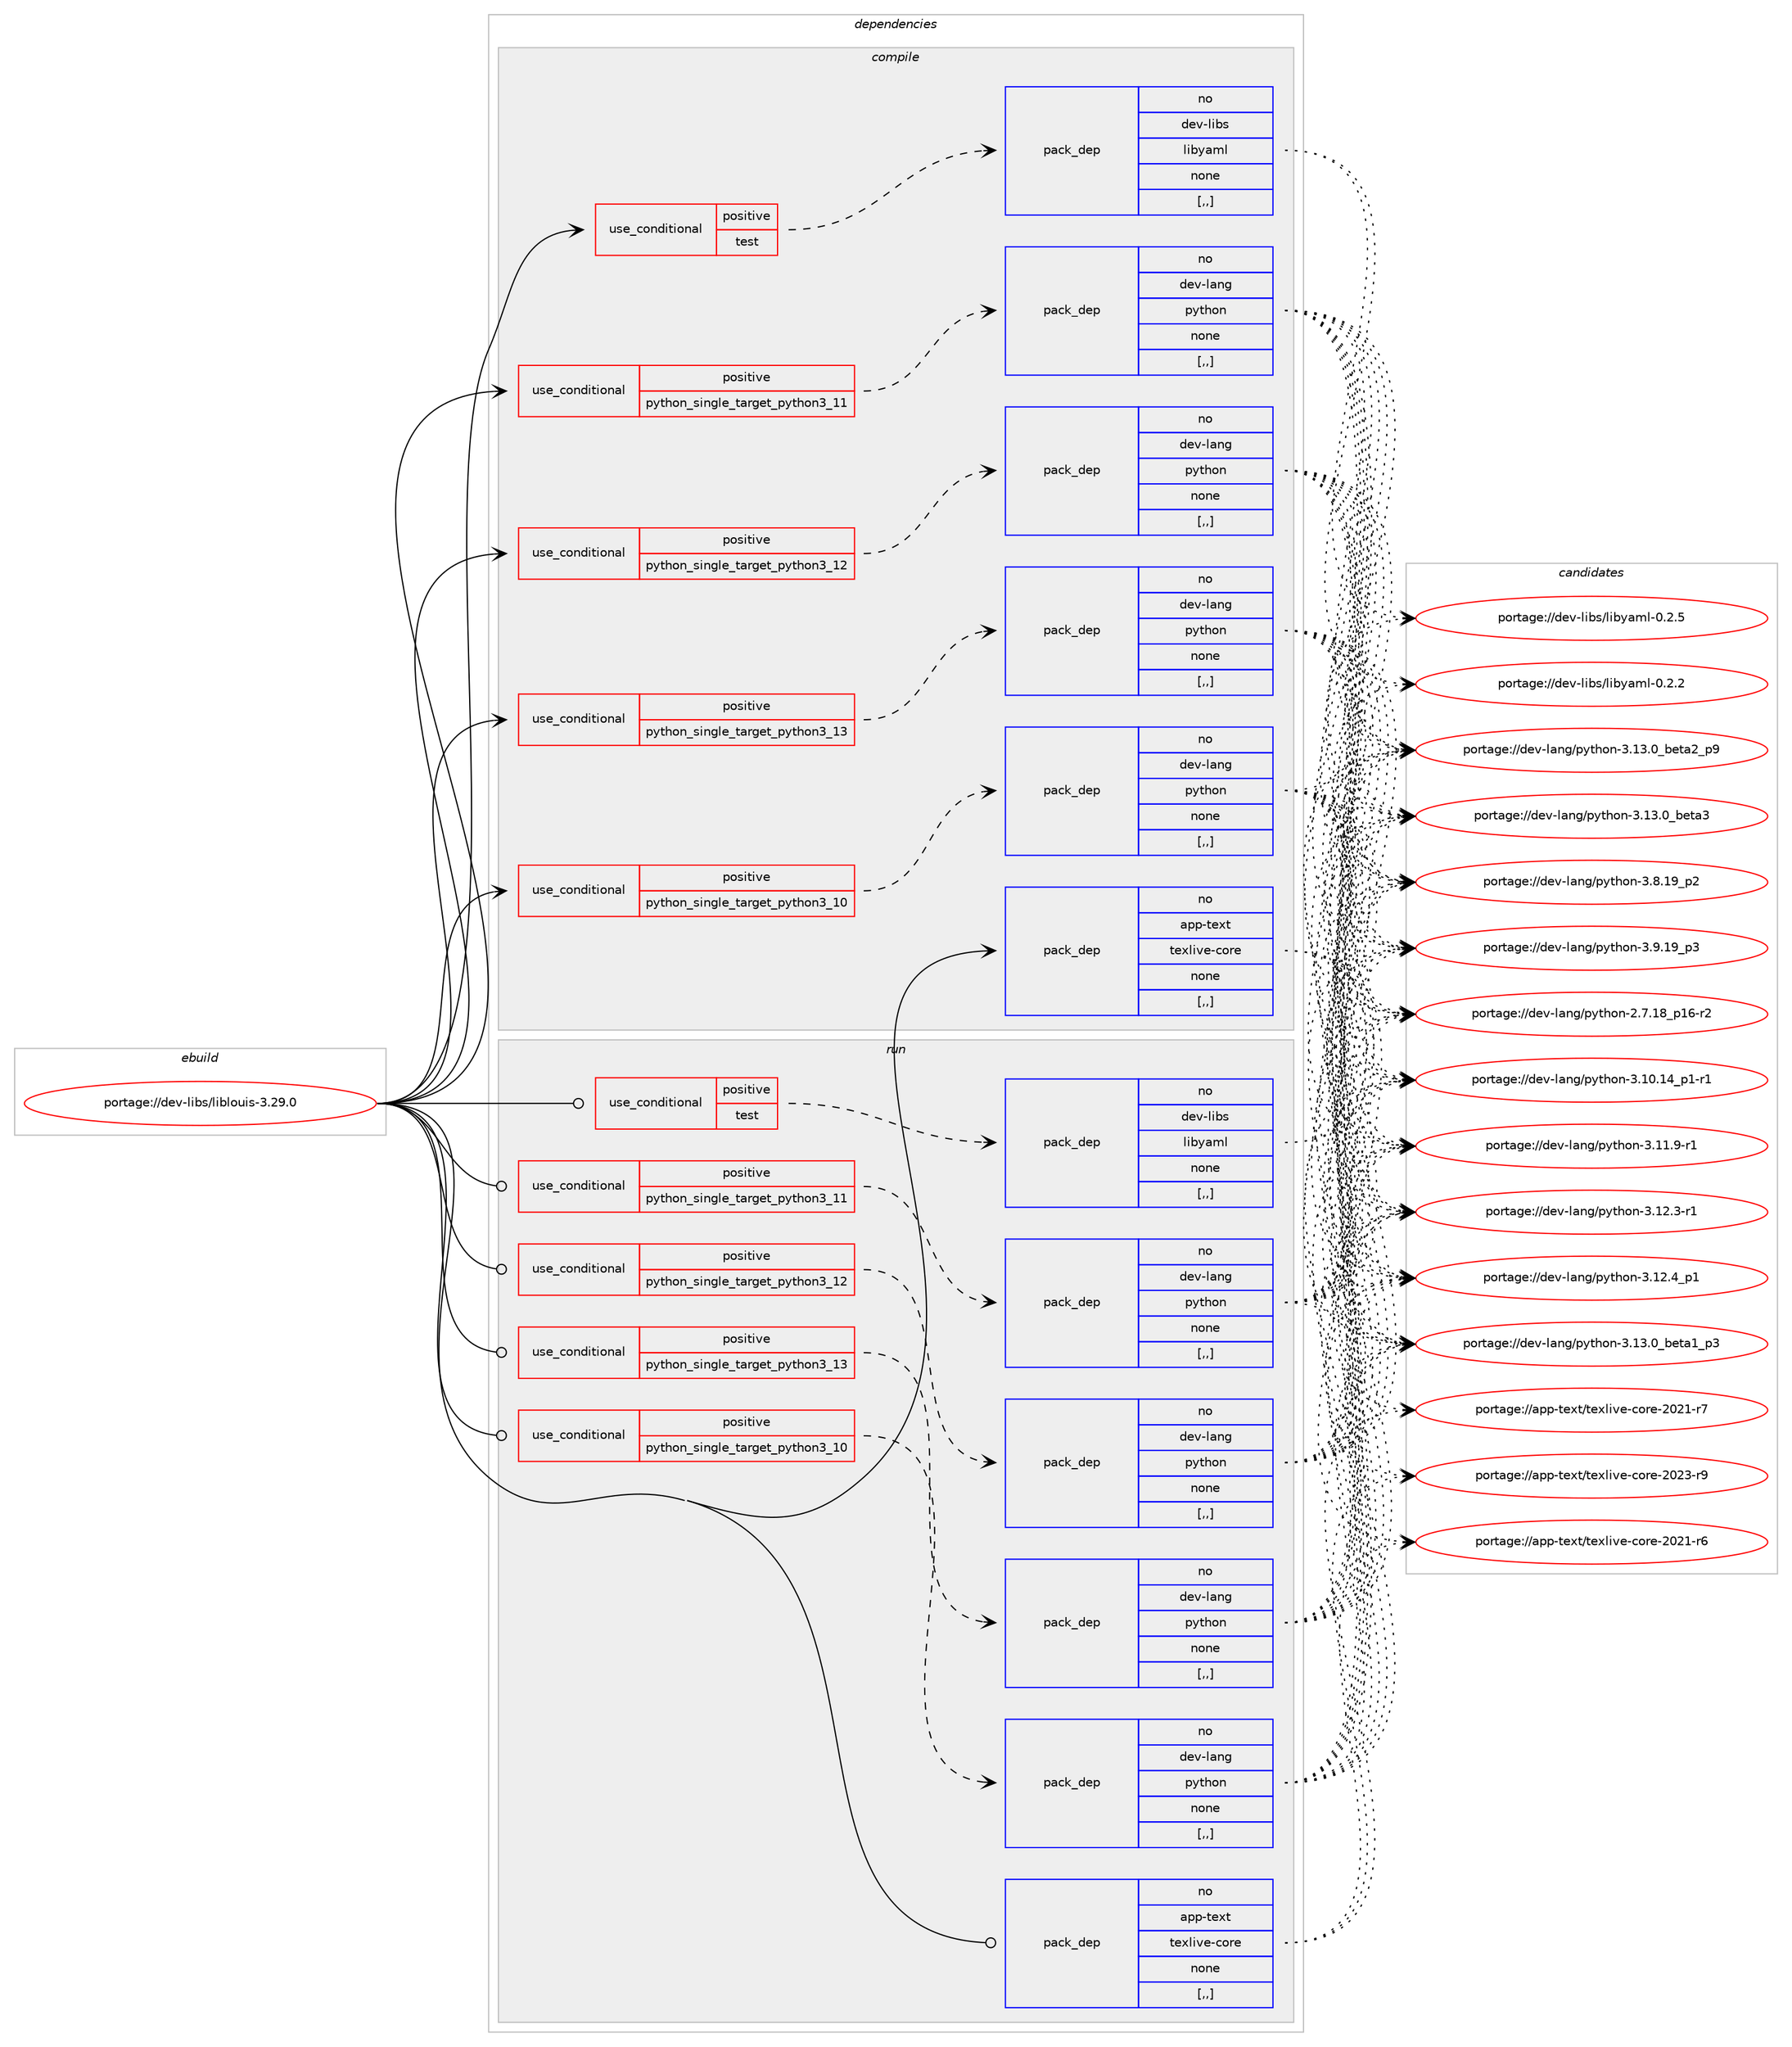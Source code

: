 digraph prolog {

# *************
# Graph options
# *************

newrank=true;
concentrate=true;
compound=true;
graph [rankdir=LR,fontname=Helvetica,fontsize=10,ranksep=1.5];#, ranksep=2.5, nodesep=0.2];
edge  [arrowhead=vee];
node  [fontname=Helvetica,fontsize=10];

# **********
# The ebuild
# **********

subgraph cluster_leftcol {
color=gray;
rank=same;
label=<<i>ebuild</i>>;
id [label="portage://dev-libs/liblouis-3.29.0", color=red, width=4, href="../dev-libs/liblouis-3.29.0.svg"];
}

# ****************
# The dependencies
# ****************

subgraph cluster_midcol {
color=gray;
label=<<i>dependencies</i>>;
subgraph cluster_compile {
fillcolor="#eeeeee";
style=filled;
label=<<i>compile</i>>;
subgraph cond26200 {
dependency107702 [label=<<TABLE BORDER="0" CELLBORDER="1" CELLSPACING="0" CELLPADDING="4"><TR><TD ROWSPAN="3" CELLPADDING="10">use_conditional</TD></TR><TR><TD>positive</TD></TR><TR><TD>python_single_target_python3_10</TD></TR></TABLE>>, shape=none, color=red];
subgraph pack80343 {
dependency107703 [label=<<TABLE BORDER="0" CELLBORDER="1" CELLSPACING="0" CELLPADDING="4" WIDTH="220"><TR><TD ROWSPAN="6" CELLPADDING="30">pack_dep</TD></TR><TR><TD WIDTH="110">no</TD></TR><TR><TD>dev-lang</TD></TR><TR><TD>python</TD></TR><TR><TD>none</TD></TR><TR><TD>[,,]</TD></TR></TABLE>>, shape=none, color=blue];
}
dependency107702:e -> dependency107703:w [weight=20,style="dashed",arrowhead="vee"];
}
id:e -> dependency107702:w [weight=20,style="solid",arrowhead="vee"];
subgraph cond26201 {
dependency107704 [label=<<TABLE BORDER="0" CELLBORDER="1" CELLSPACING="0" CELLPADDING="4"><TR><TD ROWSPAN="3" CELLPADDING="10">use_conditional</TD></TR><TR><TD>positive</TD></TR><TR><TD>python_single_target_python3_11</TD></TR></TABLE>>, shape=none, color=red];
subgraph pack80344 {
dependency107705 [label=<<TABLE BORDER="0" CELLBORDER="1" CELLSPACING="0" CELLPADDING="4" WIDTH="220"><TR><TD ROWSPAN="6" CELLPADDING="30">pack_dep</TD></TR><TR><TD WIDTH="110">no</TD></TR><TR><TD>dev-lang</TD></TR><TR><TD>python</TD></TR><TR><TD>none</TD></TR><TR><TD>[,,]</TD></TR></TABLE>>, shape=none, color=blue];
}
dependency107704:e -> dependency107705:w [weight=20,style="dashed",arrowhead="vee"];
}
id:e -> dependency107704:w [weight=20,style="solid",arrowhead="vee"];
subgraph cond26202 {
dependency107706 [label=<<TABLE BORDER="0" CELLBORDER="1" CELLSPACING="0" CELLPADDING="4"><TR><TD ROWSPAN="3" CELLPADDING="10">use_conditional</TD></TR><TR><TD>positive</TD></TR><TR><TD>python_single_target_python3_12</TD></TR></TABLE>>, shape=none, color=red];
subgraph pack80345 {
dependency107707 [label=<<TABLE BORDER="0" CELLBORDER="1" CELLSPACING="0" CELLPADDING="4" WIDTH="220"><TR><TD ROWSPAN="6" CELLPADDING="30">pack_dep</TD></TR><TR><TD WIDTH="110">no</TD></TR><TR><TD>dev-lang</TD></TR><TR><TD>python</TD></TR><TR><TD>none</TD></TR><TR><TD>[,,]</TD></TR></TABLE>>, shape=none, color=blue];
}
dependency107706:e -> dependency107707:w [weight=20,style="dashed",arrowhead="vee"];
}
id:e -> dependency107706:w [weight=20,style="solid",arrowhead="vee"];
subgraph cond26203 {
dependency107708 [label=<<TABLE BORDER="0" CELLBORDER="1" CELLSPACING="0" CELLPADDING="4"><TR><TD ROWSPAN="3" CELLPADDING="10">use_conditional</TD></TR><TR><TD>positive</TD></TR><TR><TD>python_single_target_python3_13</TD></TR></TABLE>>, shape=none, color=red];
subgraph pack80346 {
dependency107709 [label=<<TABLE BORDER="0" CELLBORDER="1" CELLSPACING="0" CELLPADDING="4" WIDTH="220"><TR><TD ROWSPAN="6" CELLPADDING="30">pack_dep</TD></TR><TR><TD WIDTH="110">no</TD></TR><TR><TD>dev-lang</TD></TR><TR><TD>python</TD></TR><TR><TD>none</TD></TR><TR><TD>[,,]</TD></TR></TABLE>>, shape=none, color=blue];
}
dependency107708:e -> dependency107709:w [weight=20,style="dashed",arrowhead="vee"];
}
id:e -> dependency107708:w [weight=20,style="solid",arrowhead="vee"];
subgraph cond26204 {
dependency107710 [label=<<TABLE BORDER="0" CELLBORDER="1" CELLSPACING="0" CELLPADDING="4"><TR><TD ROWSPAN="3" CELLPADDING="10">use_conditional</TD></TR><TR><TD>positive</TD></TR><TR><TD>test</TD></TR></TABLE>>, shape=none, color=red];
subgraph pack80347 {
dependency107711 [label=<<TABLE BORDER="0" CELLBORDER="1" CELLSPACING="0" CELLPADDING="4" WIDTH="220"><TR><TD ROWSPAN="6" CELLPADDING="30">pack_dep</TD></TR><TR><TD WIDTH="110">no</TD></TR><TR><TD>dev-libs</TD></TR><TR><TD>libyaml</TD></TR><TR><TD>none</TD></TR><TR><TD>[,,]</TD></TR></TABLE>>, shape=none, color=blue];
}
dependency107710:e -> dependency107711:w [weight=20,style="dashed",arrowhead="vee"];
}
id:e -> dependency107710:w [weight=20,style="solid",arrowhead="vee"];
subgraph pack80348 {
dependency107712 [label=<<TABLE BORDER="0" CELLBORDER="1" CELLSPACING="0" CELLPADDING="4" WIDTH="220"><TR><TD ROWSPAN="6" CELLPADDING="30">pack_dep</TD></TR><TR><TD WIDTH="110">no</TD></TR><TR><TD>app-text</TD></TR><TR><TD>texlive-core</TD></TR><TR><TD>none</TD></TR><TR><TD>[,,]</TD></TR></TABLE>>, shape=none, color=blue];
}
id:e -> dependency107712:w [weight=20,style="solid",arrowhead="vee"];
}
subgraph cluster_compileandrun {
fillcolor="#eeeeee";
style=filled;
label=<<i>compile and run</i>>;
}
subgraph cluster_run {
fillcolor="#eeeeee";
style=filled;
label=<<i>run</i>>;
subgraph cond26205 {
dependency107713 [label=<<TABLE BORDER="0" CELLBORDER="1" CELLSPACING="0" CELLPADDING="4"><TR><TD ROWSPAN="3" CELLPADDING="10">use_conditional</TD></TR><TR><TD>positive</TD></TR><TR><TD>python_single_target_python3_10</TD></TR></TABLE>>, shape=none, color=red];
subgraph pack80349 {
dependency107714 [label=<<TABLE BORDER="0" CELLBORDER="1" CELLSPACING="0" CELLPADDING="4" WIDTH="220"><TR><TD ROWSPAN="6" CELLPADDING="30">pack_dep</TD></TR><TR><TD WIDTH="110">no</TD></TR><TR><TD>dev-lang</TD></TR><TR><TD>python</TD></TR><TR><TD>none</TD></TR><TR><TD>[,,]</TD></TR></TABLE>>, shape=none, color=blue];
}
dependency107713:e -> dependency107714:w [weight=20,style="dashed",arrowhead="vee"];
}
id:e -> dependency107713:w [weight=20,style="solid",arrowhead="odot"];
subgraph cond26206 {
dependency107715 [label=<<TABLE BORDER="0" CELLBORDER="1" CELLSPACING="0" CELLPADDING="4"><TR><TD ROWSPAN="3" CELLPADDING="10">use_conditional</TD></TR><TR><TD>positive</TD></TR><TR><TD>python_single_target_python3_11</TD></TR></TABLE>>, shape=none, color=red];
subgraph pack80350 {
dependency107716 [label=<<TABLE BORDER="0" CELLBORDER="1" CELLSPACING="0" CELLPADDING="4" WIDTH="220"><TR><TD ROWSPAN="6" CELLPADDING="30">pack_dep</TD></TR><TR><TD WIDTH="110">no</TD></TR><TR><TD>dev-lang</TD></TR><TR><TD>python</TD></TR><TR><TD>none</TD></TR><TR><TD>[,,]</TD></TR></TABLE>>, shape=none, color=blue];
}
dependency107715:e -> dependency107716:w [weight=20,style="dashed",arrowhead="vee"];
}
id:e -> dependency107715:w [weight=20,style="solid",arrowhead="odot"];
subgraph cond26207 {
dependency107717 [label=<<TABLE BORDER="0" CELLBORDER="1" CELLSPACING="0" CELLPADDING="4"><TR><TD ROWSPAN="3" CELLPADDING="10">use_conditional</TD></TR><TR><TD>positive</TD></TR><TR><TD>python_single_target_python3_12</TD></TR></TABLE>>, shape=none, color=red];
subgraph pack80351 {
dependency107718 [label=<<TABLE BORDER="0" CELLBORDER="1" CELLSPACING="0" CELLPADDING="4" WIDTH="220"><TR><TD ROWSPAN="6" CELLPADDING="30">pack_dep</TD></TR><TR><TD WIDTH="110">no</TD></TR><TR><TD>dev-lang</TD></TR><TR><TD>python</TD></TR><TR><TD>none</TD></TR><TR><TD>[,,]</TD></TR></TABLE>>, shape=none, color=blue];
}
dependency107717:e -> dependency107718:w [weight=20,style="dashed",arrowhead="vee"];
}
id:e -> dependency107717:w [weight=20,style="solid",arrowhead="odot"];
subgraph cond26208 {
dependency107719 [label=<<TABLE BORDER="0" CELLBORDER="1" CELLSPACING="0" CELLPADDING="4"><TR><TD ROWSPAN="3" CELLPADDING="10">use_conditional</TD></TR><TR><TD>positive</TD></TR><TR><TD>python_single_target_python3_13</TD></TR></TABLE>>, shape=none, color=red];
subgraph pack80352 {
dependency107720 [label=<<TABLE BORDER="0" CELLBORDER="1" CELLSPACING="0" CELLPADDING="4" WIDTH="220"><TR><TD ROWSPAN="6" CELLPADDING="30">pack_dep</TD></TR><TR><TD WIDTH="110">no</TD></TR><TR><TD>dev-lang</TD></TR><TR><TD>python</TD></TR><TR><TD>none</TD></TR><TR><TD>[,,]</TD></TR></TABLE>>, shape=none, color=blue];
}
dependency107719:e -> dependency107720:w [weight=20,style="dashed",arrowhead="vee"];
}
id:e -> dependency107719:w [weight=20,style="solid",arrowhead="odot"];
subgraph cond26209 {
dependency107721 [label=<<TABLE BORDER="0" CELLBORDER="1" CELLSPACING="0" CELLPADDING="4"><TR><TD ROWSPAN="3" CELLPADDING="10">use_conditional</TD></TR><TR><TD>positive</TD></TR><TR><TD>test</TD></TR></TABLE>>, shape=none, color=red];
subgraph pack80353 {
dependency107722 [label=<<TABLE BORDER="0" CELLBORDER="1" CELLSPACING="0" CELLPADDING="4" WIDTH="220"><TR><TD ROWSPAN="6" CELLPADDING="30">pack_dep</TD></TR><TR><TD WIDTH="110">no</TD></TR><TR><TD>dev-libs</TD></TR><TR><TD>libyaml</TD></TR><TR><TD>none</TD></TR><TR><TD>[,,]</TD></TR></TABLE>>, shape=none, color=blue];
}
dependency107721:e -> dependency107722:w [weight=20,style="dashed",arrowhead="vee"];
}
id:e -> dependency107721:w [weight=20,style="solid",arrowhead="odot"];
subgraph pack80354 {
dependency107723 [label=<<TABLE BORDER="0" CELLBORDER="1" CELLSPACING="0" CELLPADDING="4" WIDTH="220"><TR><TD ROWSPAN="6" CELLPADDING="30">pack_dep</TD></TR><TR><TD WIDTH="110">no</TD></TR><TR><TD>app-text</TD></TR><TR><TD>texlive-core</TD></TR><TR><TD>none</TD></TR><TR><TD>[,,]</TD></TR></TABLE>>, shape=none, color=blue];
}
id:e -> dependency107723:w [weight=20,style="solid",arrowhead="odot"];
}
}

# **************
# The candidates
# **************

subgraph cluster_choices {
rank=same;
color=gray;
label=<<i>candidates</i>>;

subgraph choice80343 {
color=black;
nodesep=1;
choice100101118451089711010347112121116104111110455046554649569511249544511450 [label="portage://dev-lang/python-2.7.18_p16-r2", color=red, width=4,href="../dev-lang/python-2.7.18_p16-r2.svg"];
choice100101118451089711010347112121116104111110455146494846495295112494511449 [label="portage://dev-lang/python-3.10.14_p1-r1", color=red, width=4,href="../dev-lang/python-3.10.14_p1-r1.svg"];
choice100101118451089711010347112121116104111110455146494946574511449 [label="portage://dev-lang/python-3.11.9-r1", color=red, width=4,href="../dev-lang/python-3.11.9-r1.svg"];
choice100101118451089711010347112121116104111110455146495046514511449 [label="portage://dev-lang/python-3.12.3-r1", color=red, width=4,href="../dev-lang/python-3.12.3-r1.svg"];
choice100101118451089711010347112121116104111110455146495046529511249 [label="portage://dev-lang/python-3.12.4_p1", color=red, width=4,href="../dev-lang/python-3.12.4_p1.svg"];
choice10010111845108971101034711212111610411111045514649514648959810111697499511251 [label="portage://dev-lang/python-3.13.0_beta1_p3", color=red, width=4,href="../dev-lang/python-3.13.0_beta1_p3.svg"];
choice10010111845108971101034711212111610411111045514649514648959810111697509511257 [label="portage://dev-lang/python-3.13.0_beta2_p9", color=red, width=4,href="../dev-lang/python-3.13.0_beta2_p9.svg"];
choice1001011184510897110103471121211161041111104551464951464895981011169751 [label="portage://dev-lang/python-3.13.0_beta3", color=red, width=4,href="../dev-lang/python-3.13.0_beta3.svg"];
choice100101118451089711010347112121116104111110455146564649579511250 [label="portage://dev-lang/python-3.8.19_p2", color=red, width=4,href="../dev-lang/python-3.8.19_p2.svg"];
choice100101118451089711010347112121116104111110455146574649579511251 [label="portage://dev-lang/python-3.9.19_p3", color=red, width=4,href="../dev-lang/python-3.9.19_p3.svg"];
dependency107703:e -> choice100101118451089711010347112121116104111110455046554649569511249544511450:w [style=dotted,weight="100"];
dependency107703:e -> choice100101118451089711010347112121116104111110455146494846495295112494511449:w [style=dotted,weight="100"];
dependency107703:e -> choice100101118451089711010347112121116104111110455146494946574511449:w [style=dotted,weight="100"];
dependency107703:e -> choice100101118451089711010347112121116104111110455146495046514511449:w [style=dotted,weight="100"];
dependency107703:e -> choice100101118451089711010347112121116104111110455146495046529511249:w [style=dotted,weight="100"];
dependency107703:e -> choice10010111845108971101034711212111610411111045514649514648959810111697499511251:w [style=dotted,weight="100"];
dependency107703:e -> choice10010111845108971101034711212111610411111045514649514648959810111697509511257:w [style=dotted,weight="100"];
dependency107703:e -> choice1001011184510897110103471121211161041111104551464951464895981011169751:w [style=dotted,weight="100"];
dependency107703:e -> choice100101118451089711010347112121116104111110455146564649579511250:w [style=dotted,weight="100"];
dependency107703:e -> choice100101118451089711010347112121116104111110455146574649579511251:w [style=dotted,weight="100"];
}
subgraph choice80344 {
color=black;
nodesep=1;
choice100101118451089711010347112121116104111110455046554649569511249544511450 [label="portage://dev-lang/python-2.7.18_p16-r2", color=red, width=4,href="../dev-lang/python-2.7.18_p16-r2.svg"];
choice100101118451089711010347112121116104111110455146494846495295112494511449 [label="portage://dev-lang/python-3.10.14_p1-r1", color=red, width=4,href="../dev-lang/python-3.10.14_p1-r1.svg"];
choice100101118451089711010347112121116104111110455146494946574511449 [label="portage://dev-lang/python-3.11.9-r1", color=red, width=4,href="../dev-lang/python-3.11.9-r1.svg"];
choice100101118451089711010347112121116104111110455146495046514511449 [label="portage://dev-lang/python-3.12.3-r1", color=red, width=4,href="../dev-lang/python-3.12.3-r1.svg"];
choice100101118451089711010347112121116104111110455146495046529511249 [label="portage://dev-lang/python-3.12.4_p1", color=red, width=4,href="../dev-lang/python-3.12.4_p1.svg"];
choice10010111845108971101034711212111610411111045514649514648959810111697499511251 [label="portage://dev-lang/python-3.13.0_beta1_p3", color=red, width=4,href="../dev-lang/python-3.13.0_beta1_p3.svg"];
choice10010111845108971101034711212111610411111045514649514648959810111697509511257 [label="portage://dev-lang/python-3.13.0_beta2_p9", color=red, width=4,href="../dev-lang/python-3.13.0_beta2_p9.svg"];
choice1001011184510897110103471121211161041111104551464951464895981011169751 [label="portage://dev-lang/python-3.13.0_beta3", color=red, width=4,href="../dev-lang/python-3.13.0_beta3.svg"];
choice100101118451089711010347112121116104111110455146564649579511250 [label="portage://dev-lang/python-3.8.19_p2", color=red, width=4,href="../dev-lang/python-3.8.19_p2.svg"];
choice100101118451089711010347112121116104111110455146574649579511251 [label="portage://dev-lang/python-3.9.19_p3", color=red, width=4,href="../dev-lang/python-3.9.19_p3.svg"];
dependency107705:e -> choice100101118451089711010347112121116104111110455046554649569511249544511450:w [style=dotted,weight="100"];
dependency107705:e -> choice100101118451089711010347112121116104111110455146494846495295112494511449:w [style=dotted,weight="100"];
dependency107705:e -> choice100101118451089711010347112121116104111110455146494946574511449:w [style=dotted,weight="100"];
dependency107705:e -> choice100101118451089711010347112121116104111110455146495046514511449:w [style=dotted,weight="100"];
dependency107705:e -> choice100101118451089711010347112121116104111110455146495046529511249:w [style=dotted,weight="100"];
dependency107705:e -> choice10010111845108971101034711212111610411111045514649514648959810111697499511251:w [style=dotted,weight="100"];
dependency107705:e -> choice10010111845108971101034711212111610411111045514649514648959810111697509511257:w [style=dotted,weight="100"];
dependency107705:e -> choice1001011184510897110103471121211161041111104551464951464895981011169751:w [style=dotted,weight="100"];
dependency107705:e -> choice100101118451089711010347112121116104111110455146564649579511250:w [style=dotted,weight="100"];
dependency107705:e -> choice100101118451089711010347112121116104111110455146574649579511251:w [style=dotted,weight="100"];
}
subgraph choice80345 {
color=black;
nodesep=1;
choice100101118451089711010347112121116104111110455046554649569511249544511450 [label="portage://dev-lang/python-2.7.18_p16-r2", color=red, width=4,href="../dev-lang/python-2.7.18_p16-r2.svg"];
choice100101118451089711010347112121116104111110455146494846495295112494511449 [label="portage://dev-lang/python-3.10.14_p1-r1", color=red, width=4,href="../dev-lang/python-3.10.14_p1-r1.svg"];
choice100101118451089711010347112121116104111110455146494946574511449 [label="portage://dev-lang/python-3.11.9-r1", color=red, width=4,href="../dev-lang/python-3.11.9-r1.svg"];
choice100101118451089711010347112121116104111110455146495046514511449 [label="portage://dev-lang/python-3.12.3-r1", color=red, width=4,href="../dev-lang/python-3.12.3-r1.svg"];
choice100101118451089711010347112121116104111110455146495046529511249 [label="portage://dev-lang/python-3.12.4_p1", color=red, width=4,href="../dev-lang/python-3.12.4_p1.svg"];
choice10010111845108971101034711212111610411111045514649514648959810111697499511251 [label="portage://dev-lang/python-3.13.0_beta1_p3", color=red, width=4,href="../dev-lang/python-3.13.0_beta1_p3.svg"];
choice10010111845108971101034711212111610411111045514649514648959810111697509511257 [label="portage://dev-lang/python-3.13.0_beta2_p9", color=red, width=4,href="../dev-lang/python-3.13.0_beta2_p9.svg"];
choice1001011184510897110103471121211161041111104551464951464895981011169751 [label="portage://dev-lang/python-3.13.0_beta3", color=red, width=4,href="../dev-lang/python-3.13.0_beta3.svg"];
choice100101118451089711010347112121116104111110455146564649579511250 [label="portage://dev-lang/python-3.8.19_p2", color=red, width=4,href="../dev-lang/python-3.8.19_p2.svg"];
choice100101118451089711010347112121116104111110455146574649579511251 [label="portage://dev-lang/python-3.9.19_p3", color=red, width=4,href="../dev-lang/python-3.9.19_p3.svg"];
dependency107707:e -> choice100101118451089711010347112121116104111110455046554649569511249544511450:w [style=dotted,weight="100"];
dependency107707:e -> choice100101118451089711010347112121116104111110455146494846495295112494511449:w [style=dotted,weight="100"];
dependency107707:e -> choice100101118451089711010347112121116104111110455146494946574511449:w [style=dotted,weight="100"];
dependency107707:e -> choice100101118451089711010347112121116104111110455146495046514511449:w [style=dotted,weight="100"];
dependency107707:e -> choice100101118451089711010347112121116104111110455146495046529511249:w [style=dotted,weight="100"];
dependency107707:e -> choice10010111845108971101034711212111610411111045514649514648959810111697499511251:w [style=dotted,weight="100"];
dependency107707:e -> choice10010111845108971101034711212111610411111045514649514648959810111697509511257:w [style=dotted,weight="100"];
dependency107707:e -> choice1001011184510897110103471121211161041111104551464951464895981011169751:w [style=dotted,weight="100"];
dependency107707:e -> choice100101118451089711010347112121116104111110455146564649579511250:w [style=dotted,weight="100"];
dependency107707:e -> choice100101118451089711010347112121116104111110455146574649579511251:w [style=dotted,weight="100"];
}
subgraph choice80346 {
color=black;
nodesep=1;
choice100101118451089711010347112121116104111110455046554649569511249544511450 [label="portage://dev-lang/python-2.7.18_p16-r2", color=red, width=4,href="../dev-lang/python-2.7.18_p16-r2.svg"];
choice100101118451089711010347112121116104111110455146494846495295112494511449 [label="portage://dev-lang/python-3.10.14_p1-r1", color=red, width=4,href="../dev-lang/python-3.10.14_p1-r1.svg"];
choice100101118451089711010347112121116104111110455146494946574511449 [label="portage://dev-lang/python-3.11.9-r1", color=red, width=4,href="../dev-lang/python-3.11.9-r1.svg"];
choice100101118451089711010347112121116104111110455146495046514511449 [label="portage://dev-lang/python-3.12.3-r1", color=red, width=4,href="../dev-lang/python-3.12.3-r1.svg"];
choice100101118451089711010347112121116104111110455146495046529511249 [label="portage://dev-lang/python-3.12.4_p1", color=red, width=4,href="../dev-lang/python-3.12.4_p1.svg"];
choice10010111845108971101034711212111610411111045514649514648959810111697499511251 [label="portage://dev-lang/python-3.13.0_beta1_p3", color=red, width=4,href="../dev-lang/python-3.13.0_beta1_p3.svg"];
choice10010111845108971101034711212111610411111045514649514648959810111697509511257 [label="portage://dev-lang/python-3.13.0_beta2_p9", color=red, width=4,href="../dev-lang/python-3.13.0_beta2_p9.svg"];
choice1001011184510897110103471121211161041111104551464951464895981011169751 [label="portage://dev-lang/python-3.13.0_beta3", color=red, width=4,href="../dev-lang/python-3.13.0_beta3.svg"];
choice100101118451089711010347112121116104111110455146564649579511250 [label="portage://dev-lang/python-3.8.19_p2", color=red, width=4,href="../dev-lang/python-3.8.19_p2.svg"];
choice100101118451089711010347112121116104111110455146574649579511251 [label="portage://dev-lang/python-3.9.19_p3", color=red, width=4,href="../dev-lang/python-3.9.19_p3.svg"];
dependency107709:e -> choice100101118451089711010347112121116104111110455046554649569511249544511450:w [style=dotted,weight="100"];
dependency107709:e -> choice100101118451089711010347112121116104111110455146494846495295112494511449:w [style=dotted,weight="100"];
dependency107709:e -> choice100101118451089711010347112121116104111110455146494946574511449:w [style=dotted,weight="100"];
dependency107709:e -> choice100101118451089711010347112121116104111110455146495046514511449:w [style=dotted,weight="100"];
dependency107709:e -> choice100101118451089711010347112121116104111110455146495046529511249:w [style=dotted,weight="100"];
dependency107709:e -> choice10010111845108971101034711212111610411111045514649514648959810111697499511251:w [style=dotted,weight="100"];
dependency107709:e -> choice10010111845108971101034711212111610411111045514649514648959810111697509511257:w [style=dotted,weight="100"];
dependency107709:e -> choice1001011184510897110103471121211161041111104551464951464895981011169751:w [style=dotted,weight="100"];
dependency107709:e -> choice100101118451089711010347112121116104111110455146564649579511250:w [style=dotted,weight="100"];
dependency107709:e -> choice100101118451089711010347112121116104111110455146574649579511251:w [style=dotted,weight="100"];
}
subgraph choice80347 {
color=black;
nodesep=1;
choice1001011184510810598115471081059812197109108454846504650 [label="portage://dev-libs/libyaml-0.2.2", color=red, width=4,href="../dev-libs/libyaml-0.2.2.svg"];
choice1001011184510810598115471081059812197109108454846504653 [label="portage://dev-libs/libyaml-0.2.5", color=red, width=4,href="../dev-libs/libyaml-0.2.5.svg"];
dependency107711:e -> choice1001011184510810598115471081059812197109108454846504650:w [style=dotted,weight="100"];
dependency107711:e -> choice1001011184510810598115471081059812197109108454846504653:w [style=dotted,weight="100"];
}
subgraph choice80348 {
color=black;
nodesep=1;
choice971121124511610112011647116101120108105118101459911111410145504850494511454 [label="portage://app-text/texlive-core-2021-r6", color=red, width=4,href="../app-text/texlive-core-2021-r6.svg"];
choice971121124511610112011647116101120108105118101459911111410145504850494511455 [label="portage://app-text/texlive-core-2021-r7", color=red, width=4,href="../app-text/texlive-core-2021-r7.svg"];
choice971121124511610112011647116101120108105118101459911111410145504850514511457 [label="portage://app-text/texlive-core-2023-r9", color=red, width=4,href="../app-text/texlive-core-2023-r9.svg"];
dependency107712:e -> choice971121124511610112011647116101120108105118101459911111410145504850494511454:w [style=dotted,weight="100"];
dependency107712:e -> choice971121124511610112011647116101120108105118101459911111410145504850494511455:w [style=dotted,weight="100"];
dependency107712:e -> choice971121124511610112011647116101120108105118101459911111410145504850514511457:w [style=dotted,weight="100"];
}
subgraph choice80349 {
color=black;
nodesep=1;
choice100101118451089711010347112121116104111110455046554649569511249544511450 [label="portage://dev-lang/python-2.7.18_p16-r2", color=red, width=4,href="../dev-lang/python-2.7.18_p16-r2.svg"];
choice100101118451089711010347112121116104111110455146494846495295112494511449 [label="portage://dev-lang/python-3.10.14_p1-r1", color=red, width=4,href="../dev-lang/python-3.10.14_p1-r1.svg"];
choice100101118451089711010347112121116104111110455146494946574511449 [label="portage://dev-lang/python-3.11.9-r1", color=red, width=4,href="../dev-lang/python-3.11.9-r1.svg"];
choice100101118451089711010347112121116104111110455146495046514511449 [label="portage://dev-lang/python-3.12.3-r1", color=red, width=4,href="../dev-lang/python-3.12.3-r1.svg"];
choice100101118451089711010347112121116104111110455146495046529511249 [label="portage://dev-lang/python-3.12.4_p1", color=red, width=4,href="../dev-lang/python-3.12.4_p1.svg"];
choice10010111845108971101034711212111610411111045514649514648959810111697499511251 [label="portage://dev-lang/python-3.13.0_beta1_p3", color=red, width=4,href="../dev-lang/python-3.13.0_beta1_p3.svg"];
choice10010111845108971101034711212111610411111045514649514648959810111697509511257 [label="portage://dev-lang/python-3.13.0_beta2_p9", color=red, width=4,href="../dev-lang/python-3.13.0_beta2_p9.svg"];
choice1001011184510897110103471121211161041111104551464951464895981011169751 [label="portage://dev-lang/python-3.13.0_beta3", color=red, width=4,href="../dev-lang/python-3.13.0_beta3.svg"];
choice100101118451089711010347112121116104111110455146564649579511250 [label="portage://dev-lang/python-3.8.19_p2", color=red, width=4,href="../dev-lang/python-3.8.19_p2.svg"];
choice100101118451089711010347112121116104111110455146574649579511251 [label="portage://dev-lang/python-3.9.19_p3", color=red, width=4,href="../dev-lang/python-3.9.19_p3.svg"];
dependency107714:e -> choice100101118451089711010347112121116104111110455046554649569511249544511450:w [style=dotted,weight="100"];
dependency107714:e -> choice100101118451089711010347112121116104111110455146494846495295112494511449:w [style=dotted,weight="100"];
dependency107714:e -> choice100101118451089711010347112121116104111110455146494946574511449:w [style=dotted,weight="100"];
dependency107714:e -> choice100101118451089711010347112121116104111110455146495046514511449:w [style=dotted,weight="100"];
dependency107714:e -> choice100101118451089711010347112121116104111110455146495046529511249:w [style=dotted,weight="100"];
dependency107714:e -> choice10010111845108971101034711212111610411111045514649514648959810111697499511251:w [style=dotted,weight="100"];
dependency107714:e -> choice10010111845108971101034711212111610411111045514649514648959810111697509511257:w [style=dotted,weight="100"];
dependency107714:e -> choice1001011184510897110103471121211161041111104551464951464895981011169751:w [style=dotted,weight="100"];
dependency107714:e -> choice100101118451089711010347112121116104111110455146564649579511250:w [style=dotted,weight="100"];
dependency107714:e -> choice100101118451089711010347112121116104111110455146574649579511251:w [style=dotted,weight="100"];
}
subgraph choice80350 {
color=black;
nodesep=1;
choice100101118451089711010347112121116104111110455046554649569511249544511450 [label="portage://dev-lang/python-2.7.18_p16-r2", color=red, width=4,href="../dev-lang/python-2.7.18_p16-r2.svg"];
choice100101118451089711010347112121116104111110455146494846495295112494511449 [label="portage://dev-lang/python-3.10.14_p1-r1", color=red, width=4,href="../dev-lang/python-3.10.14_p1-r1.svg"];
choice100101118451089711010347112121116104111110455146494946574511449 [label="portage://dev-lang/python-3.11.9-r1", color=red, width=4,href="../dev-lang/python-3.11.9-r1.svg"];
choice100101118451089711010347112121116104111110455146495046514511449 [label="portage://dev-lang/python-3.12.3-r1", color=red, width=4,href="../dev-lang/python-3.12.3-r1.svg"];
choice100101118451089711010347112121116104111110455146495046529511249 [label="portage://dev-lang/python-3.12.4_p1", color=red, width=4,href="../dev-lang/python-3.12.4_p1.svg"];
choice10010111845108971101034711212111610411111045514649514648959810111697499511251 [label="portage://dev-lang/python-3.13.0_beta1_p3", color=red, width=4,href="../dev-lang/python-3.13.0_beta1_p3.svg"];
choice10010111845108971101034711212111610411111045514649514648959810111697509511257 [label="portage://dev-lang/python-3.13.0_beta2_p9", color=red, width=4,href="../dev-lang/python-3.13.0_beta2_p9.svg"];
choice1001011184510897110103471121211161041111104551464951464895981011169751 [label="portage://dev-lang/python-3.13.0_beta3", color=red, width=4,href="../dev-lang/python-3.13.0_beta3.svg"];
choice100101118451089711010347112121116104111110455146564649579511250 [label="portage://dev-lang/python-3.8.19_p2", color=red, width=4,href="../dev-lang/python-3.8.19_p2.svg"];
choice100101118451089711010347112121116104111110455146574649579511251 [label="portage://dev-lang/python-3.9.19_p3", color=red, width=4,href="../dev-lang/python-3.9.19_p3.svg"];
dependency107716:e -> choice100101118451089711010347112121116104111110455046554649569511249544511450:w [style=dotted,weight="100"];
dependency107716:e -> choice100101118451089711010347112121116104111110455146494846495295112494511449:w [style=dotted,weight="100"];
dependency107716:e -> choice100101118451089711010347112121116104111110455146494946574511449:w [style=dotted,weight="100"];
dependency107716:e -> choice100101118451089711010347112121116104111110455146495046514511449:w [style=dotted,weight="100"];
dependency107716:e -> choice100101118451089711010347112121116104111110455146495046529511249:w [style=dotted,weight="100"];
dependency107716:e -> choice10010111845108971101034711212111610411111045514649514648959810111697499511251:w [style=dotted,weight="100"];
dependency107716:e -> choice10010111845108971101034711212111610411111045514649514648959810111697509511257:w [style=dotted,weight="100"];
dependency107716:e -> choice1001011184510897110103471121211161041111104551464951464895981011169751:w [style=dotted,weight="100"];
dependency107716:e -> choice100101118451089711010347112121116104111110455146564649579511250:w [style=dotted,weight="100"];
dependency107716:e -> choice100101118451089711010347112121116104111110455146574649579511251:w [style=dotted,weight="100"];
}
subgraph choice80351 {
color=black;
nodesep=1;
choice100101118451089711010347112121116104111110455046554649569511249544511450 [label="portage://dev-lang/python-2.7.18_p16-r2", color=red, width=4,href="../dev-lang/python-2.7.18_p16-r2.svg"];
choice100101118451089711010347112121116104111110455146494846495295112494511449 [label="portage://dev-lang/python-3.10.14_p1-r1", color=red, width=4,href="../dev-lang/python-3.10.14_p1-r1.svg"];
choice100101118451089711010347112121116104111110455146494946574511449 [label="portage://dev-lang/python-3.11.9-r1", color=red, width=4,href="../dev-lang/python-3.11.9-r1.svg"];
choice100101118451089711010347112121116104111110455146495046514511449 [label="portage://dev-lang/python-3.12.3-r1", color=red, width=4,href="../dev-lang/python-3.12.3-r1.svg"];
choice100101118451089711010347112121116104111110455146495046529511249 [label="portage://dev-lang/python-3.12.4_p1", color=red, width=4,href="../dev-lang/python-3.12.4_p1.svg"];
choice10010111845108971101034711212111610411111045514649514648959810111697499511251 [label="portage://dev-lang/python-3.13.0_beta1_p3", color=red, width=4,href="../dev-lang/python-3.13.0_beta1_p3.svg"];
choice10010111845108971101034711212111610411111045514649514648959810111697509511257 [label="portage://dev-lang/python-3.13.0_beta2_p9", color=red, width=4,href="../dev-lang/python-3.13.0_beta2_p9.svg"];
choice1001011184510897110103471121211161041111104551464951464895981011169751 [label="portage://dev-lang/python-3.13.0_beta3", color=red, width=4,href="../dev-lang/python-3.13.0_beta3.svg"];
choice100101118451089711010347112121116104111110455146564649579511250 [label="portage://dev-lang/python-3.8.19_p2", color=red, width=4,href="../dev-lang/python-3.8.19_p2.svg"];
choice100101118451089711010347112121116104111110455146574649579511251 [label="portage://dev-lang/python-3.9.19_p3", color=red, width=4,href="../dev-lang/python-3.9.19_p3.svg"];
dependency107718:e -> choice100101118451089711010347112121116104111110455046554649569511249544511450:w [style=dotted,weight="100"];
dependency107718:e -> choice100101118451089711010347112121116104111110455146494846495295112494511449:w [style=dotted,weight="100"];
dependency107718:e -> choice100101118451089711010347112121116104111110455146494946574511449:w [style=dotted,weight="100"];
dependency107718:e -> choice100101118451089711010347112121116104111110455146495046514511449:w [style=dotted,weight="100"];
dependency107718:e -> choice100101118451089711010347112121116104111110455146495046529511249:w [style=dotted,weight="100"];
dependency107718:e -> choice10010111845108971101034711212111610411111045514649514648959810111697499511251:w [style=dotted,weight="100"];
dependency107718:e -> choice10010111845108971101034711212111610411111045514649514648959810111697509511257:w [style=dotted,weight="100"];
dependency107718:e -> choice1001011184510897110103471121211161041111104551464951464895981011169751:w [style=dotted,weight="100"];
dependency107718:e -> choice100101118451089711010347112121116104111110455146564649579511250:w [style=dotted,weight="100"];
dependency107718:e -> choice100101118451089711010347112121116104111110455146574649579511251:w [style=dotted,weight="100"];
}
subgraph choice80352 {
color=black;
nodesep=1;
choice100101118451089711010347112121116104111110455046554649569511249544511450 [label="portage://dev-lang/python-2.7.18_p16-r2", color=red, width=4,href="../dev-lang/python-2.7.18_p16-r2.svg"];
choice100101118451089711010347112121116104111110455146494846495295112494511449 [label="portage://dev-lang/python-3.10.14_p1-r1", color=red, width=4,href="../dev-lang/python-3.10.14_p1-r1.svg"];
choice100101118451089711010347112121116104111110455146494946574511449 [label="portage://dev-lang/python-3.11.9-r1", color=red, width=4,href="../dev-lang/python-3.11.9-r1.svg"];
choice100101118451089711010347112121116104111110455146495046514511449 [label="portage://dev-lang/python-3.12.3-r1", color=red, width=4,href="../dev-lang/python-3.12.3-r1.svg"];
choice100101118451089711010347112121116104111110455146495046529511249 [label="portage://dev-lang/python-3.12.4_p1", color=red, width=4,href="../dev-lang/python-3.12.4_p1.svg"];
choice10010111845108971101034711212111610411111045514649514648959810111697499511251 [label="portage://dev-lang/python-3.13.0_beta1_p3", color=red, width=4,href="../dev-lang/python-3.13.0_beta1_p3.svg"];
choice10010111845108971101034711212111610411111045514649514648959810111697509511257 [label="portage://dev-lang/python-3.13.0_beta2_p9", color=red, width=4,href="../dev-lang/python-3.13.0_beta2_p9.svg"];
choice1001011184510897110103471121211161041111104551464951464895981011169751 [label="portage://dev-lang/python-3.13.0_beta3", color=red, width=4,href="../dev-lang/python-3.13.0_beta3.svg"];
choice100101118451089711010347112121116104111110455146564649579511250 [label="portage://dev-lang/python-3.8.19_p2", color=red, width=4,href="../dev-lang/python-3.8.19_p2.svg"];
choice100101118451089711010347112121116104111110455146574649579511251 [label="portage://dev-lang/python-3.9.19_p3", color=red, width=4,href="../dev-lang/python-3.9.19_p3.svg"];
dependency107720:e -> choice100101118451089711010347112121116104111110455046554649569511249544511450:w [style=dotted,weight="100"];
dependency107720:e -> choice100101118451089711010347112121116104111110455146494846495295112494511449:w [style=dotted,weight="100"];
dependency107720:e -> choice100101118451089711010347112121116104111110455146494946574511449:w [style=dotted,weight="100"];
dependency107720:e -> choice100101118451089711010347112121116104111110455146495046514511449:w [style=dotted,weight="100"];
dependency107720:e -> choice100101118451089711010347112121116104111110455146495046529511249:w [style=dotted,weight="100"];
dependency107720:e -> choice10010111845108971101034711212111610411111045514649514648959810111697499511251:w [style=dotted,weight="100"];
dependency107720:e -> choice10010111845108971101034711212111610411111045514649514648959810111697509511257:w [style=dotted,weight="100"];
dependency107720:e -> choice1001011184510897110103471121211161041111104551464951464895981011169751:w [style=dotted,weight="100"];
dependency107720:e -> choice100101118451089711010347112121116104111110455146564649579511250:w [style=dotted,weight="100"];
dependency107720:e -> choice100101118451089711010347112121116104111110455146574649579511251:w [style=dotted,weight="100"];
}
subgraph choice80353 {
color=black;
nodesep=1;
choice1001011184510810598115471081059812197109108454846504650 [label="portage://dev-libs/libyaml-0.2.2", color=red, width=4,href="../dev-libs/libyaml-0.2.2.svg"];
choice1001011184510810598115471081059812197109108454846504653 [label="portage://dev-libs/libyaml-0.2.5", color=red, width=4,href="../dev-libs/libyaml-0.2.5.svg"];
dependency107722:e -> choice1001011184510810598115471081059812197109108454846504650:w [style=dotted,weight="100"];
dependency107722:e -> choice1001011184510810598115471081059812197109108454846504653:w [style=dotted,weight="100"];
}
subgraph choice80354 {
color=black;
nodesep=1;
choice971121124511610112011647116101120108105118101459911111410145504850494511454 [label="portage://app-text/texlive-core-2021-r6", color=red, width=4,href="../app-text/texlive-core-2021-r6.svg"];
choice971121124511610112011647116101120108105118101459911111410145504850494511455 [label="portage://app-text/texlive-core-2021-r7", color=red, width=4,href="../app-text/texlive-core-2021-r7.svg"];
choice971121124511610112011647116101120108105118101459911111410145504850514511457 [label="portage://app-text/texlive-core-2023-r9", color=red, width=4,href="../app-text/texlive-core-2023-r9.svg"];
dependency107723:e -> choice971121124511610112011647116101120108105118101459911111410145504850494511454:w [style=dotted,weight="100"];
dependency107723:e -> choice971121124511610112011647116101120108105118101459911111410145504850494511455:w [style=dotted,weight="100"];
dependency107723:e -> choice971121124511610112011647116101120108105118101459911111410145504850514511457:w [style=dotted,weight="100"];
}
}

}
